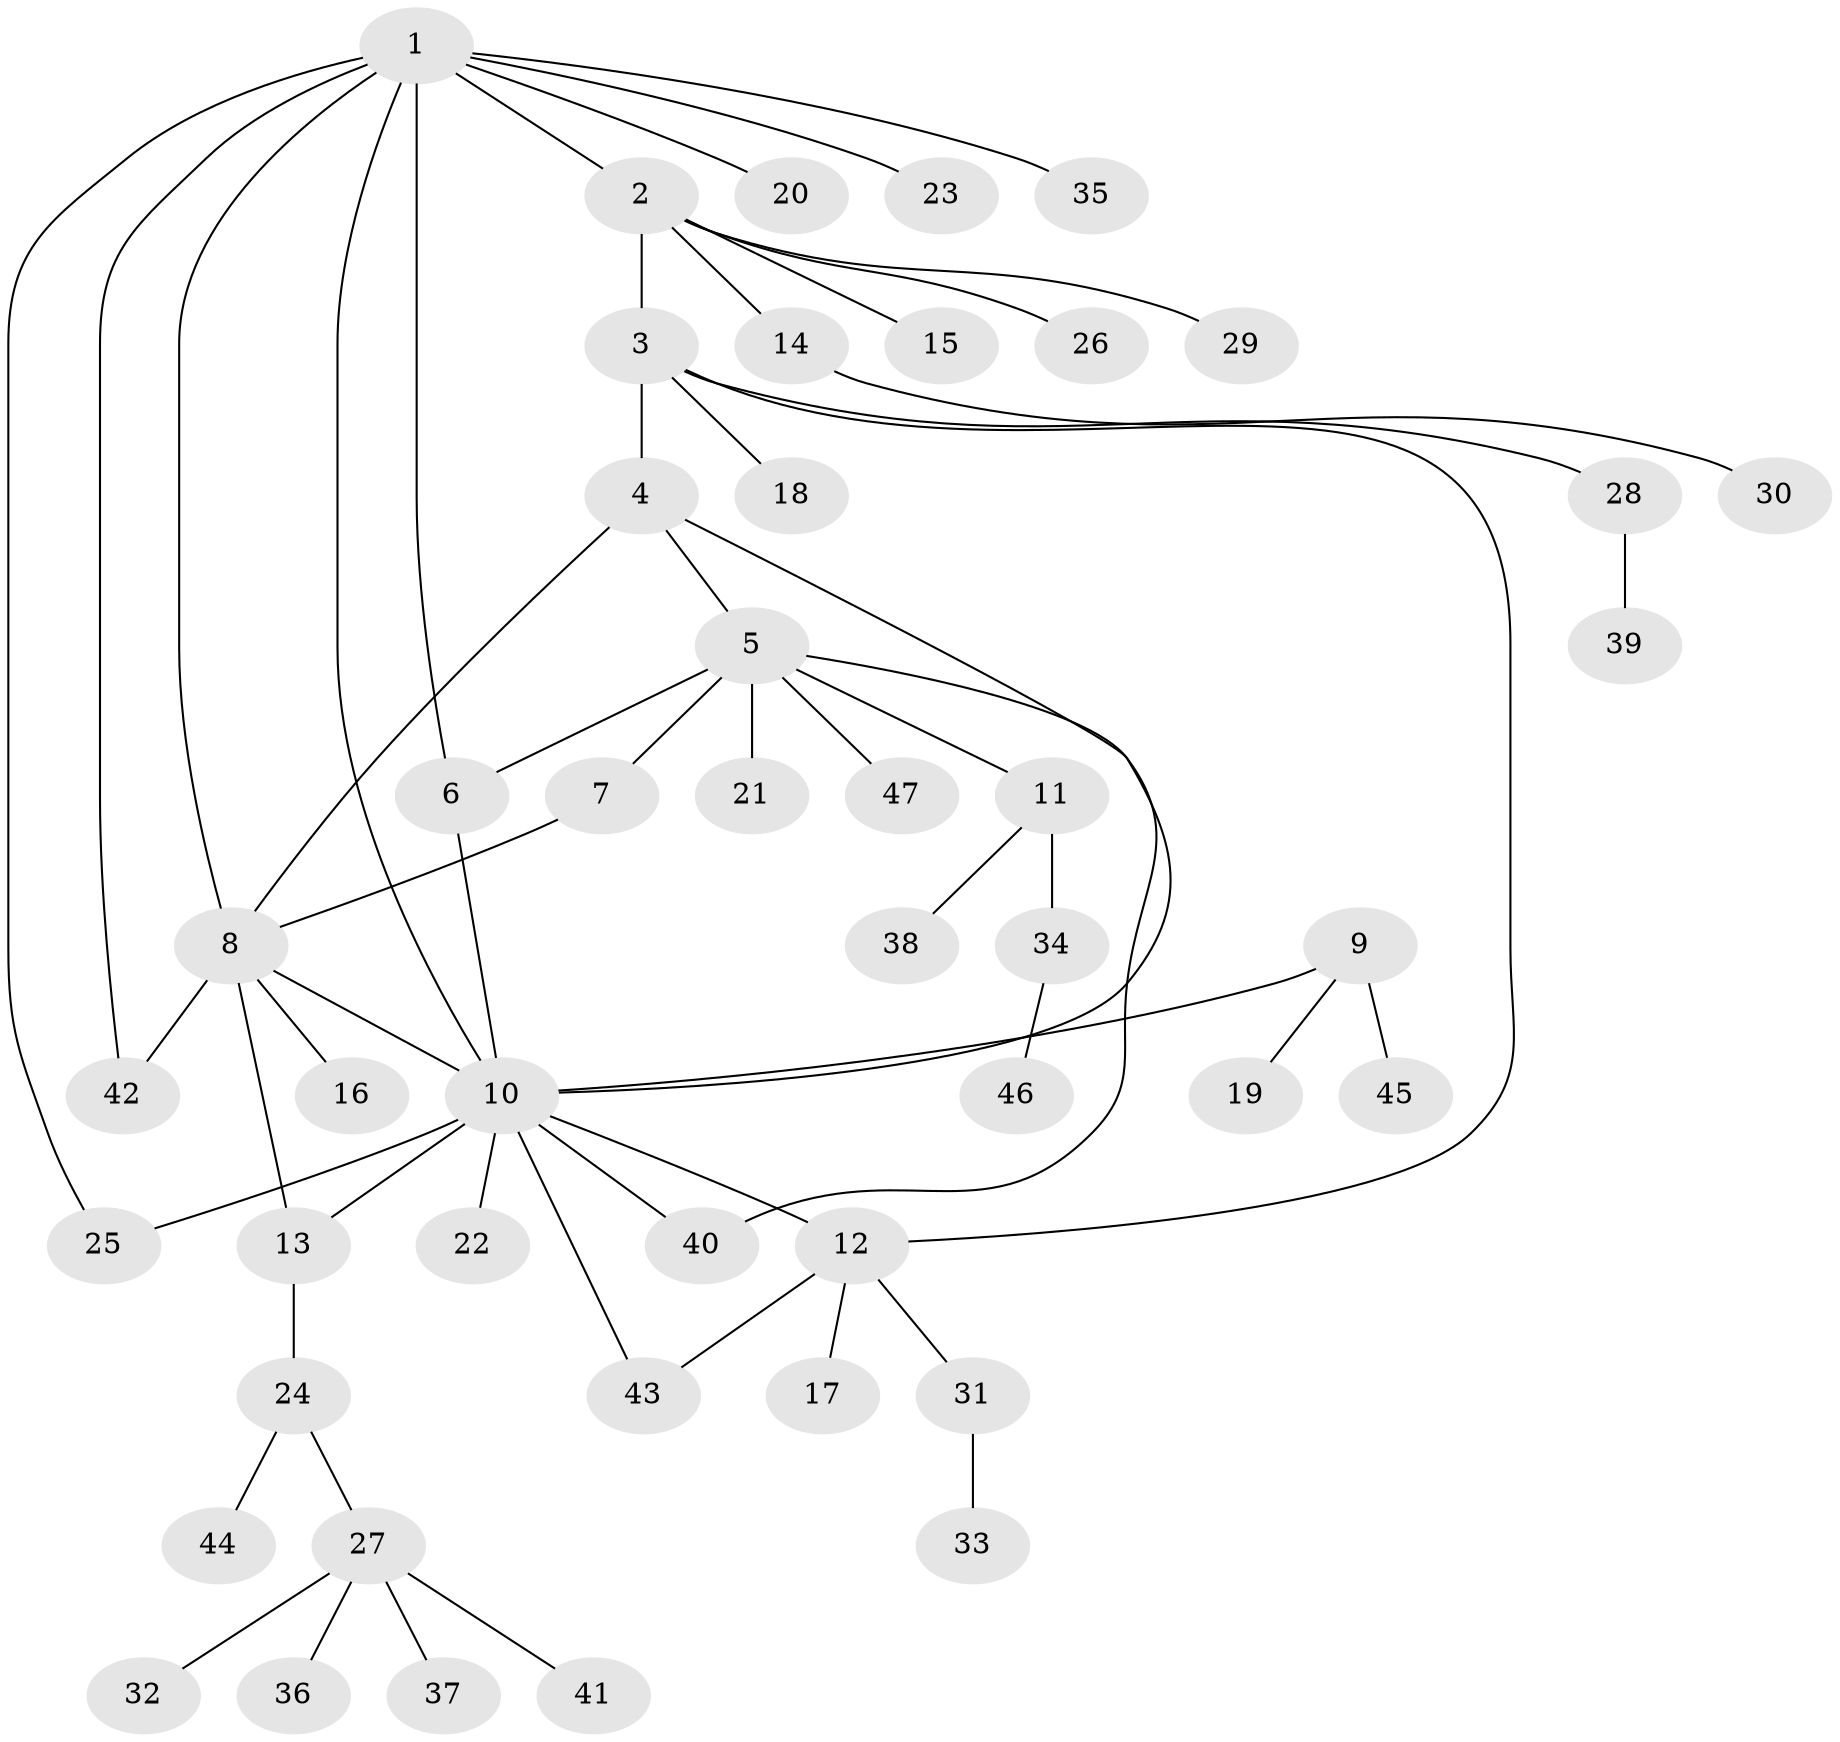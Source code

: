 // coarse degree distribution, {6: 0.05555555555555555, 2: 0.05555555555555555, 1: 0.7222222222222222, 4: 0.1111111111111111, 7: 0.05555555555555555}
// Generated by graph-tools (version 1.1) at 2025/58/03/04/25 21:58:55]
// undirected, 47 vertices, 58 edges
graph export_dot {
graph [start="1"]
  node [color=gray90,style=filled];
  1;
  2;
  3;
  4;
  5;
  6;
  7;
  8;
  9;
  10;
  11;
  12;
  13;
  14;
  15;
  16;
  17;
  18;
  19;
  20;
  21;
  22;
  23;
  24;
  25;
  26;
  27;
  28;
  29;
  30;
  31;
  32;
  33;
  34;
  35;
  36;
  37;
  38;
  39;
  40;
  41;
  42;
  43;
  44;
  45;
  46;
  47;
  1 -- 2;
  1 -- 6;
  1 -- 8;
  1 -- 10;
  1 -- 20;
  1 -- 23;
  1 -- 25;
  1 -- 35;
  1 -- 42;
  2 -- 3;
  2 -- 14;
  2 -- 15;
  2 -- 26;
  2 -- 29;
  3 -- 4;
  3 -- 12;
  3 -- 18;
  3 -- 28;
  4 -- 5;
  4 -- 8;
  4 -- 10;
  5 -- 6;
  5 -- 7;
  5 -- 11;
  5 -- 21;
  5 -- 40;
  5 -- 47;
  6 -- 10;
  7 -- 8;
  8 -- 10;
  8 -- 13;
  8 -- 16;
  8 -- 42;
  9 -- 10;
  9 -- 19;
  9 -- 45;
  10 -- 12;
  10 -- 13;
  10 -- 22;
  10 -- 25;
  10 -- 40;
  10 -- 43;
  11 -- 34;
  11 -- 38;
  12 -- 17;
  12 -- 31;
  12 -- 43;
  13 -- 24;
  14 -- 30;
  24 -- 27;
  24 -- 44;
  27 -- 32;
  27 -- 36;
  27 -- 37;
  27 -- 41;
  28 -- 39;
  31 -- 33;
  34 -- 46;
}
